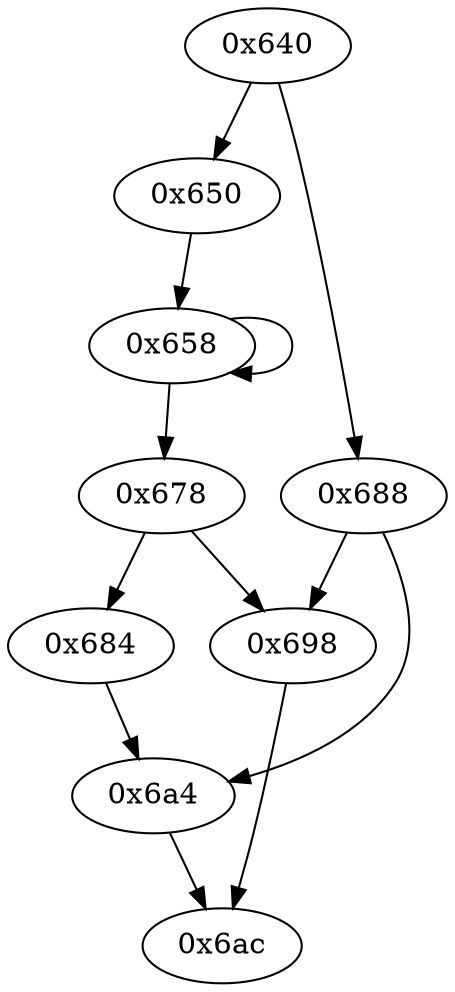 digraph "" {
	"0x658"	 [opcode="[u'mov', u'mov', u'bl', u'cmp', u'add', u'add', u'cmp', u'b']"];
	"0x658" -> "0x658";
	"0x678"	 [opcode="[u'mov', u'cmp', u'b']"];
	"0x658" -> "0x678";
	"0x698"	 [opcode="[u'ldr', u'add', u'b']"];
	"0x6ac"	 [opcode="[u'bl', u'mov', u'pop']"];
	"0x698" -> "0x6ac";
	"0x684"	 [opcode="[u'b']"];
	"0x6a4"	 [opcode="[u'ldr', u'add']"];
	"0x684" -> "0x6a4";
	"0x650"	 [opcode="[u'mov', u'mov']"];
	"0x650" -> "0x658";
	"0x678" -> "0x698";
	"0x678" -> "0x684";
	"0x688"	 [opcode="[u'mov', u'mov', u'cmp', u'b']"];
	"0x688" -> "0x698";
	"0x688" -> "0x6a4";
	"0x640"	 [opcode="[u'ldr', u'ldrb', u'cmp', u'b']"];
	"0x640" -> "0x650";
	"0x640" -> "0x688";
	"0x6a4" -> "0x6ac";
}
